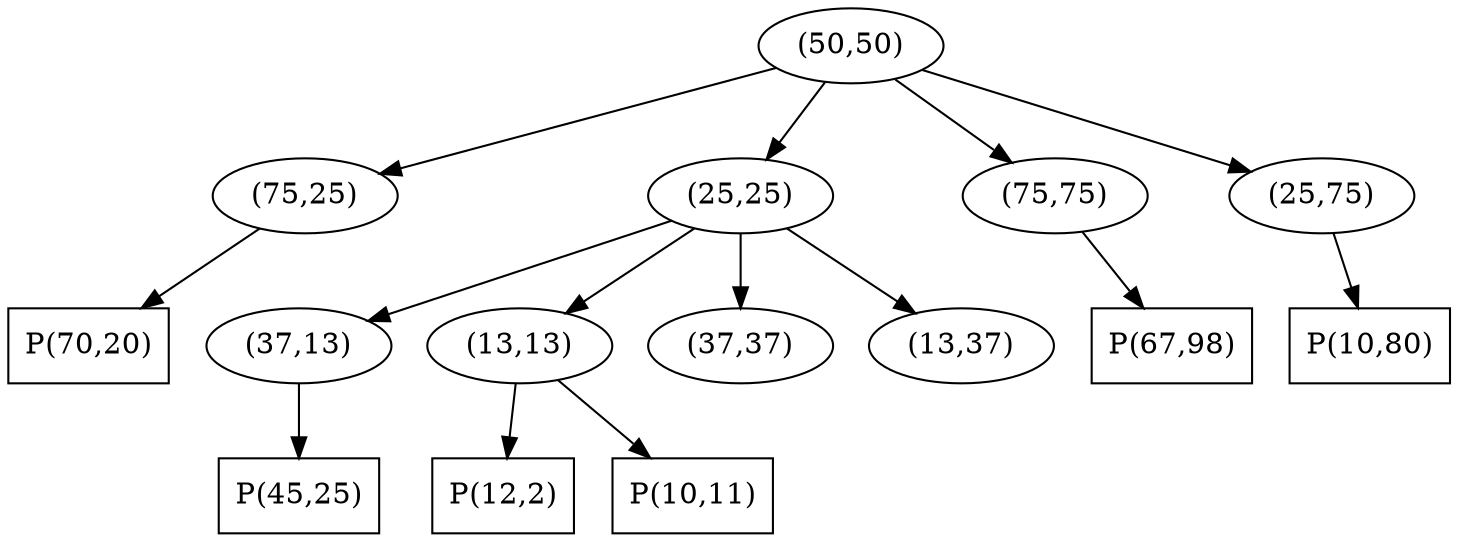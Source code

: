 digraph QuadTree {
node0 [label="(50,50)"];
node1 [label="(75,25)"];
node9 [label="P(70,20)",shape=box];
node1 -> node9;
node2 [label="(25,25)"];
node5 [label="(37,13)"];
node10 [label="P(45,25)",shape=box];
node5 -> node10;
node6 [label="(13,13)"];
node11 [label="P(12,2)",shape=box];
node6 -> node11;
node12 [label="P(10,11)",shape=box];
node6 -> node12;
node7 [label="(37,37)"];
node8 [label="(13,37)"];
node2 -> node5;
node2 -> node6;
node2 -> node7;
node2 -> node8;
node3 [label="(75,75)"];
node13 [label="P(67,98)",shape=box];
node3 -> node13;
node4 [label="(25,75)"];
node14 [label="P(10,80)",shape=box];
node4 -> node14;
node0 -> node1;
node0 -> node2;
node0 -> node3;
node0 -> node4;
}
